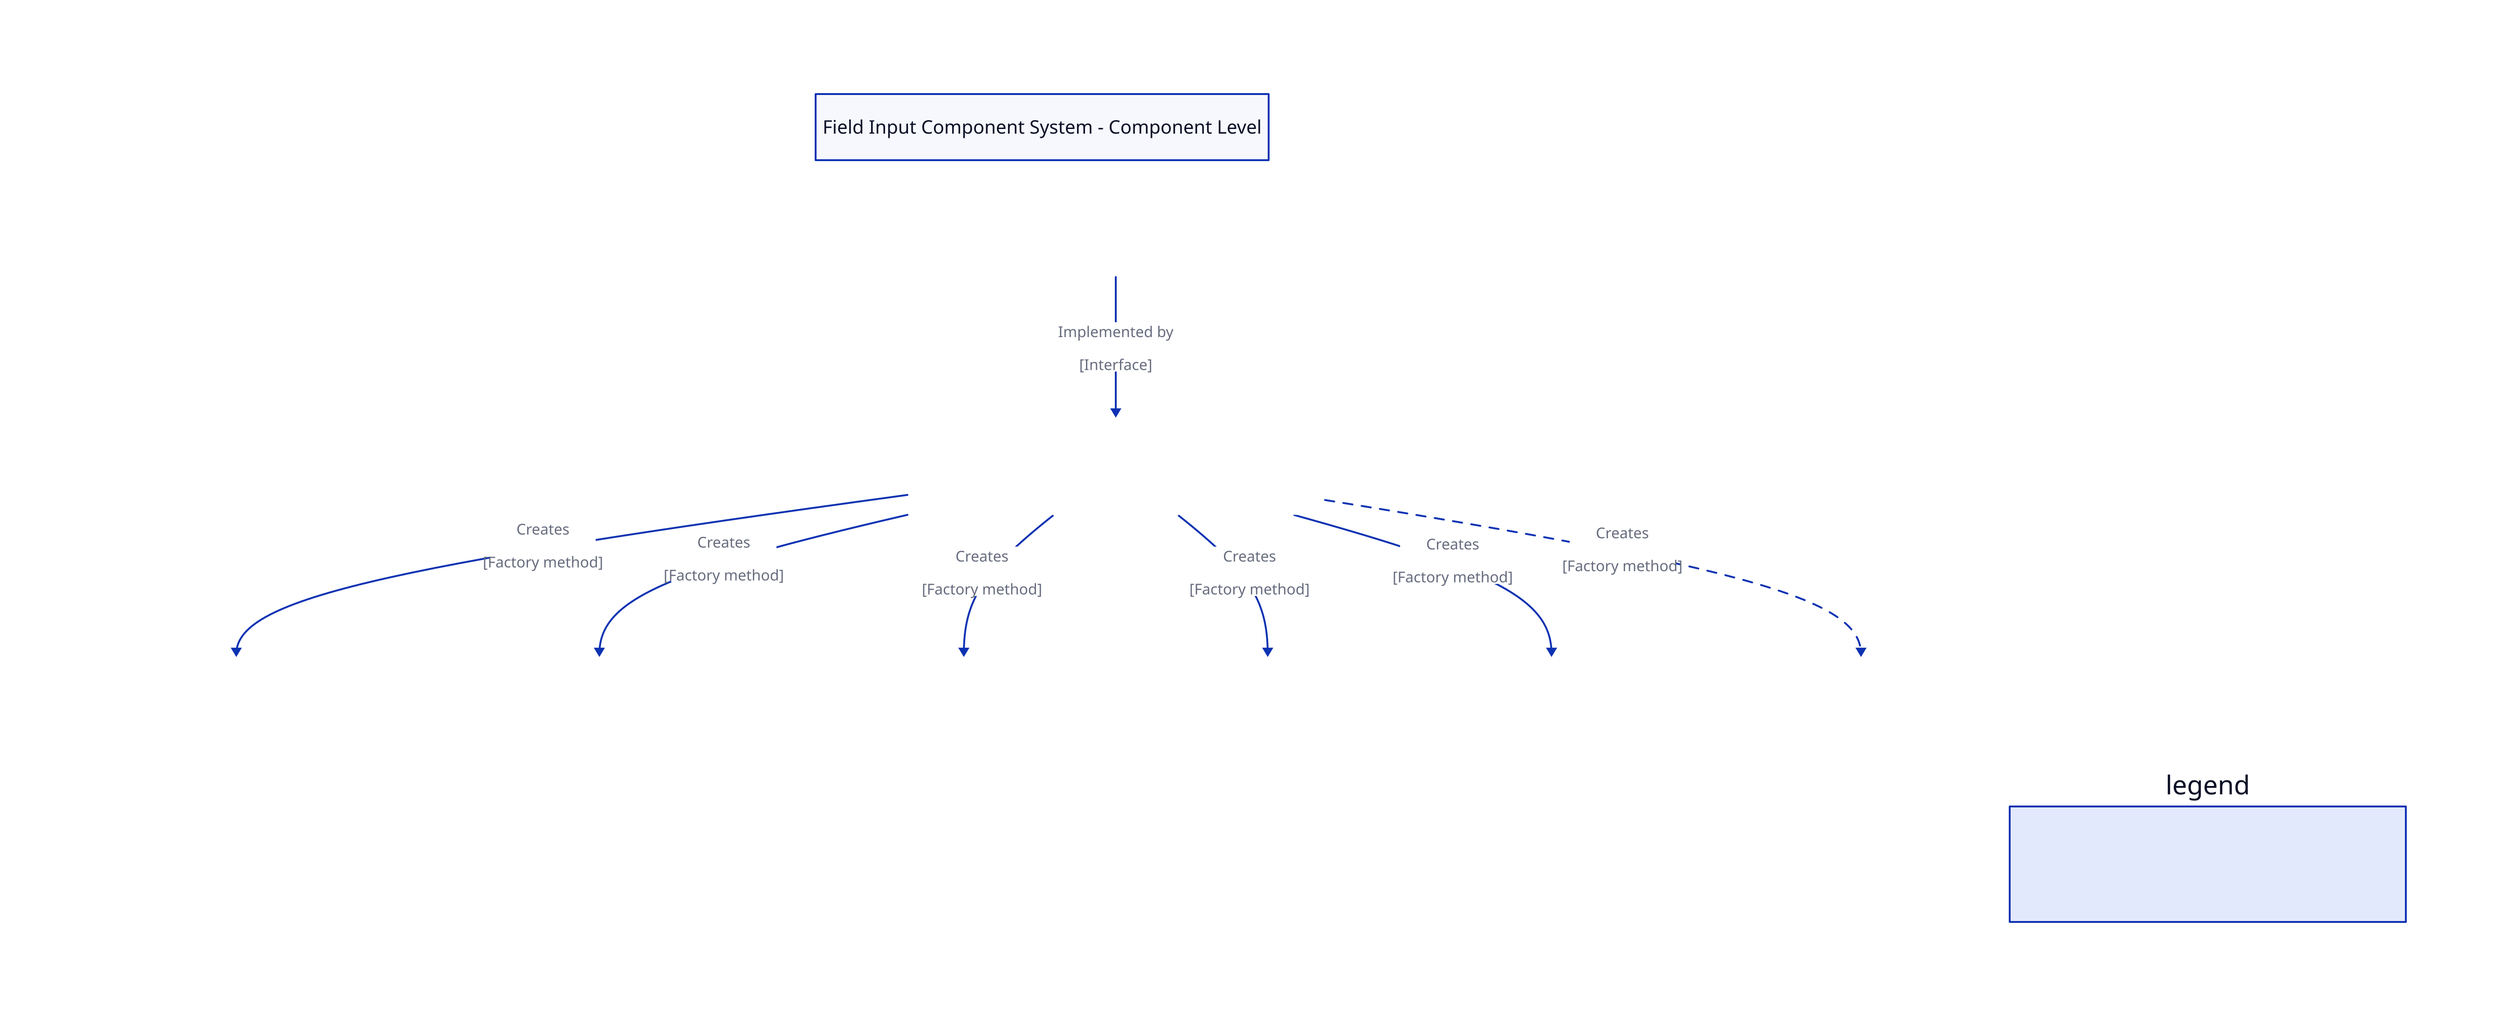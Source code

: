 direction: down

title: {
  label: Field Input Component System - Component Level
  near: top-center
  style.font-size: 20
  style.bold: true
}

interface: {
  label: |md
    **FieldValueInput**
    
    [Component: Interface]
    
    Standard input component interface for field type abstraction
  |
  style.fill: "#85bbf0"
  style.font-color: white
}

factory: {
  label: |md
    **FieldValueInputFactory**
    
    [Component: Factory]
    
    Creates field-type-specific input components using factory pattern
  |
  style.fill: "#85bbf0"
  style.font-color: white
}

# Input Components
boolean_input: {
  label: |md
    **BooleanInput**
    
    [Component: Implementation]
    
    Yes/No confirmation using huh.NewConfirm()
  |
  style.fill: "#85bbf0"
  style.font-color: white
}

text_input: {
  label: |md
    **TextInput**
    
    [Component: Implementation]
    
    Single/multi-line text using huh.NewInput/NewText()
  |
  style.fill: "#85bbf0"
  style.font-color: white
}

numeric_input: {
  label: |md
    **NumericInput**
    
    [Component: Implementation]
    
    Number input with validation and unit display
  |
  style.fill: "#85bbf0"
  style.font-color: white
}

time_input: {
  label: |md
    **TimeInput**
    
    [Component: Implementation]
    
    HH:MM time input with validation
  |
  style.fill: "#85bbf0"
  style.font-color: white
}

duration_input: {
  label: |md
    **DurationInput**
    
    [Component: Implementation]
    
    Flexible duration parsing (1h 30m, 45m)
  |
  style.fill: "#85bbf0"
  style.font-color: white
}

checklist_input: {
  label: |md
    **ChecklistInput**
    
    [Component: Needs Implementation]
    
    Multi-select checklist completion tracking
  |
  style.fill: "#ffaaaa"
  style.font-color: white
  style.stroke-dash: 5
}

# Relationships
interface -> factory: |md
  Implemented by
  
  [Interface]
|

factory -> boolean_input: |md
  Creates
  
  [Factory method]
|

factory -> text_input: |md
  Creates
  
  [Factory method]
|

factory -> numeric_input: |md
  Creates
  
  [Factory method]
|

factory -> time_input: |md
  Creates
  
  [Factory method]
|

factory -> duration_input: |md
  Creates
  
  [Factory method]
|

factory -> checklist_input: |md
  Creates
  
  [Factory method]
| {
  style.stroke-dash: 5
}

# Legend
legend: {
  near: bottom-right
  
  existing: |md
    **Existing Component**
    
    Ready for use
  | {
    style.fill: "#85bbf0"
    style.font-color: white
  }
  
  needs_impl: |md
    **Needs Implementation**
    
    To be developed
  | {
    style.fill: "#ffaaaa"
    style.font-color: white
    style.stroke-dash: 5
  }
}